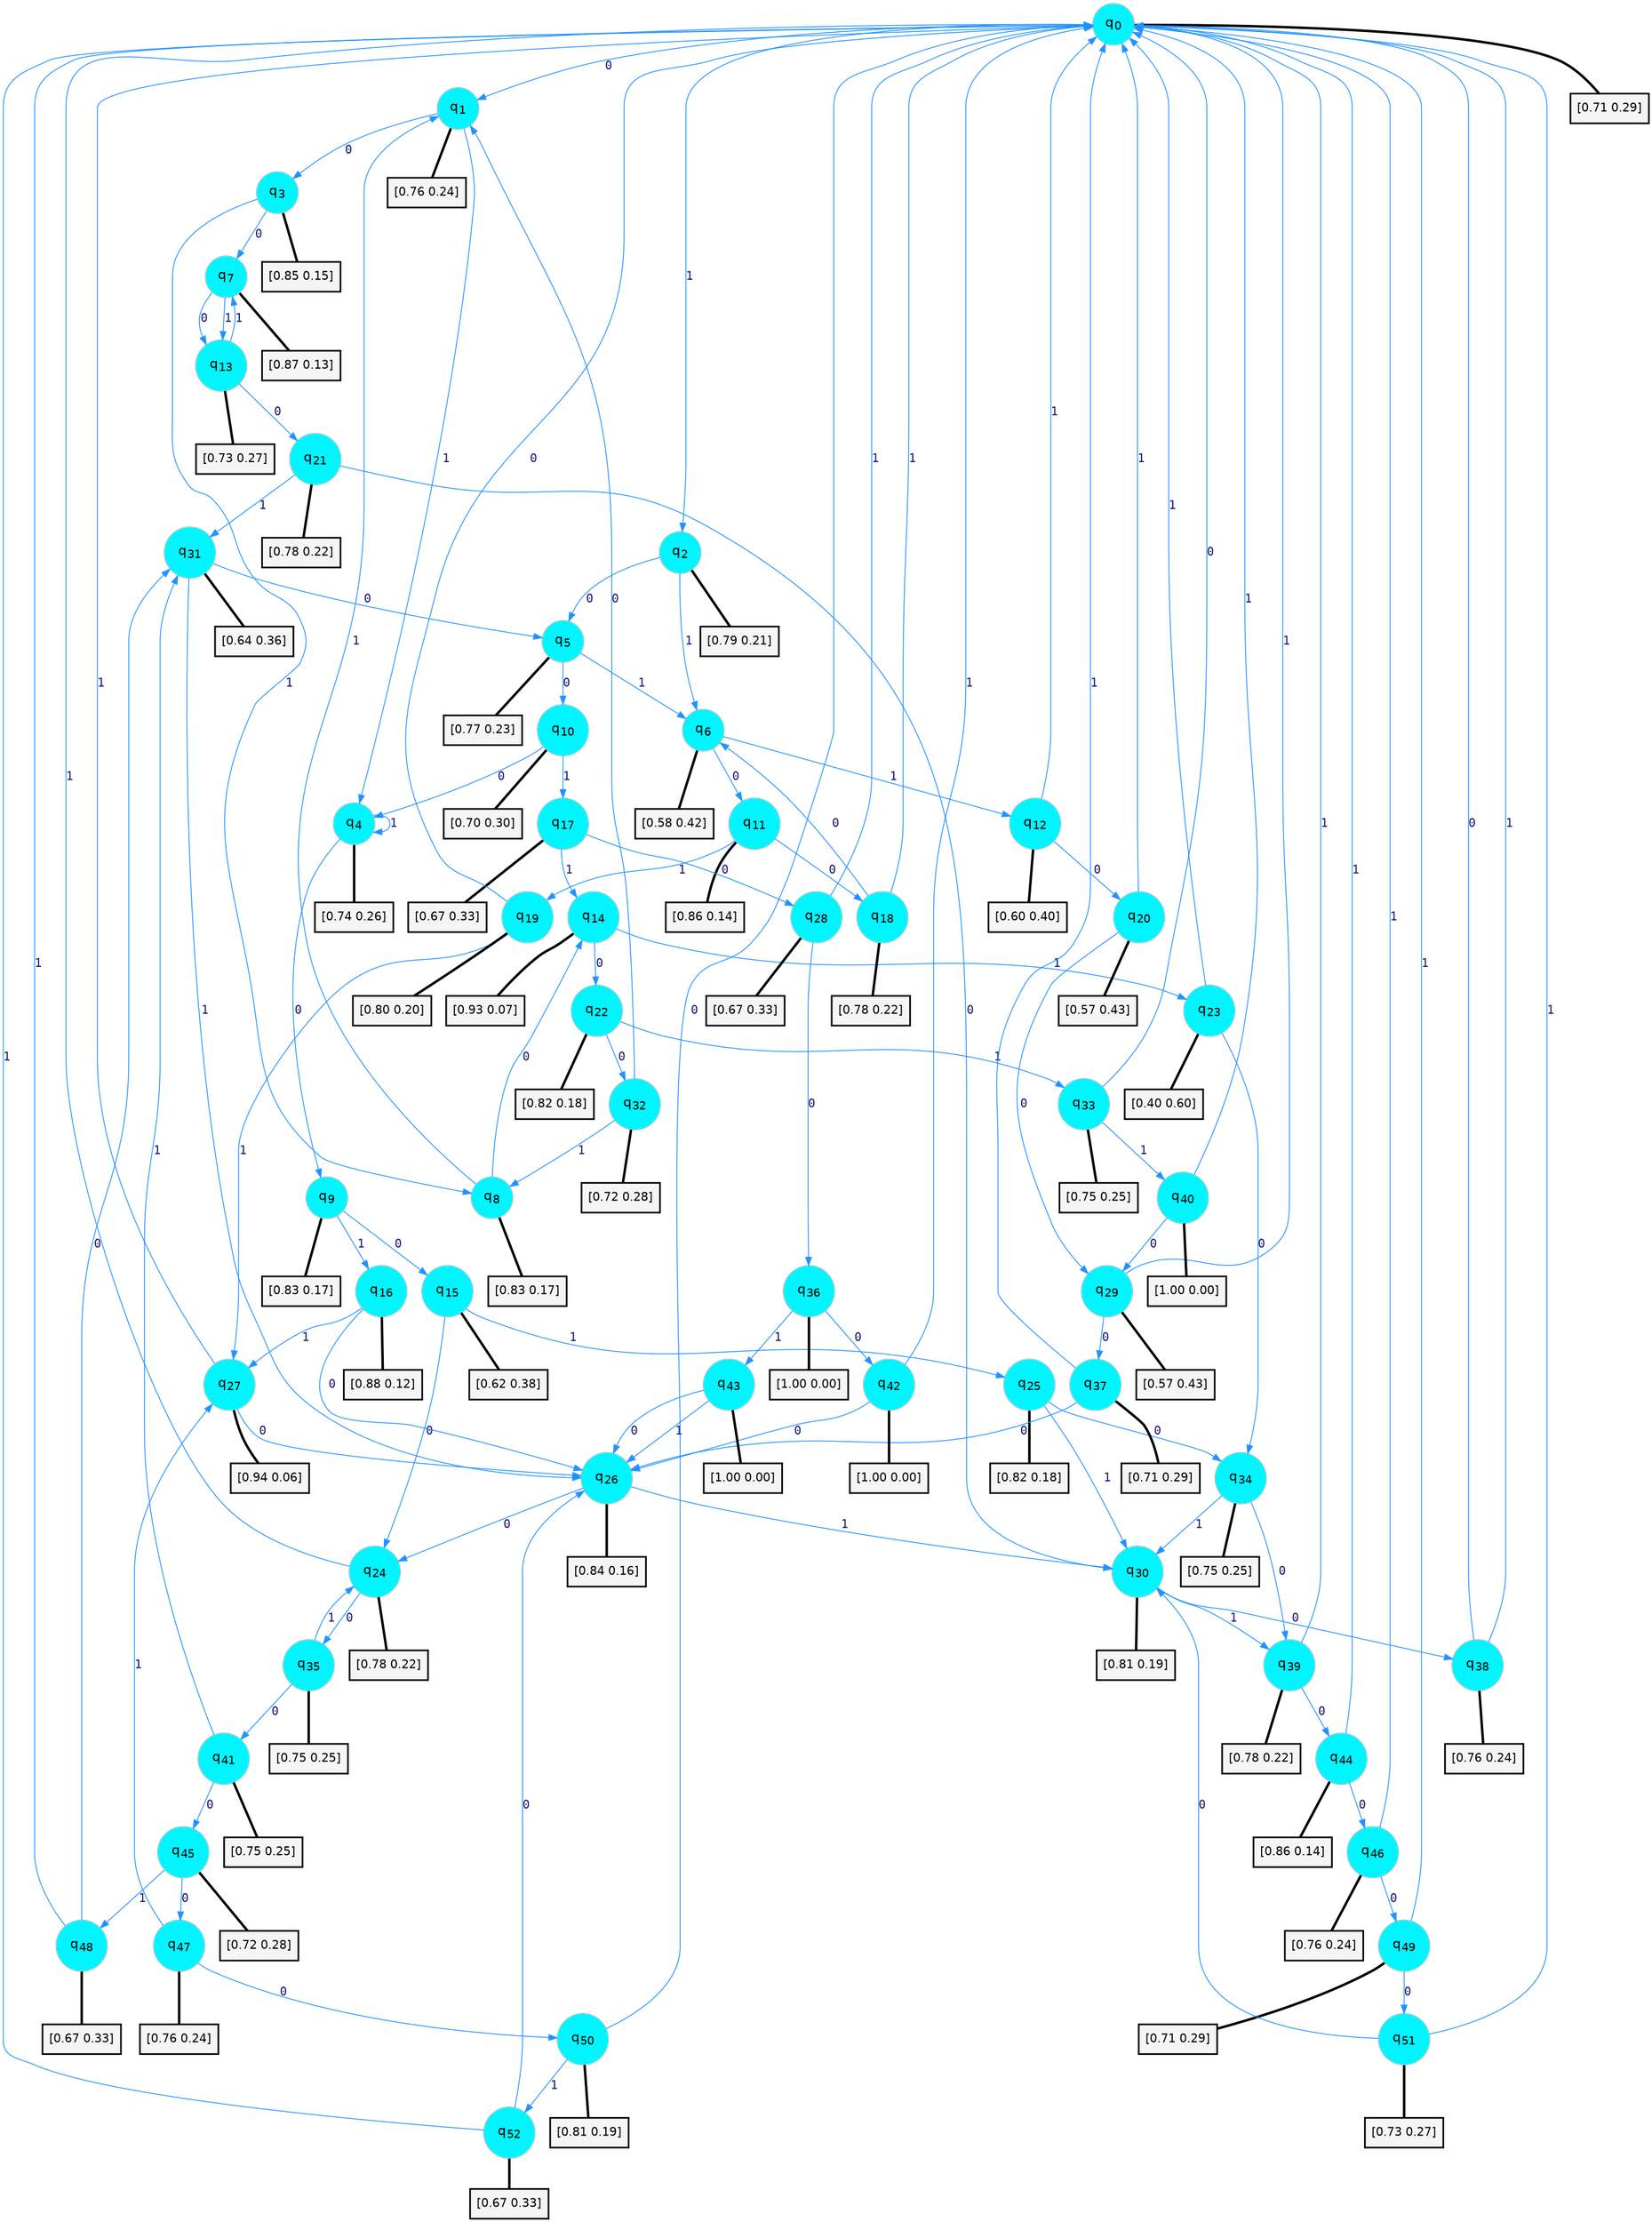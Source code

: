 digraph G {
graph [
bgcolor=transparent, dpi=300, rankdir=TD, size="40,25"];
node [
color=gray, fillcolor=turquoise1, fontcolor=black, fontname=Helvetica, fontsize=16, fontweight=bold, shape=circle, style=filled];
edge [
arrowsize=1, color=dodgerblue1, fontcolor=midnightblue, fontname=courier, fontweight=bold, penwidth=1, style=solid, weight=20];
0[label=<q<SUB>0</SUB>>];
1[label=<q<SUB>1</SUB>>];
2[label=<q<SUB>2</SUB>>];
3[label=<q<SUB>3</SUB>>];
4[label=<q<SUB>4</SUB>>];
5[label=<q<SUB>5</SUB>>];
6[label=<q<SUB>6</SUB>>];
7[label=<q<SUB>7</SUB>>];
8[label=<q<SUB>8</SUB>>];
9[label=<q<SUB>9</SUB>>];
10[label=<q<SUB>10</SUB>>];
11[label=<q<SUB>11</SUB>>];
12[label=<q<SUB>12</SUB>>];
13[label=<q<SUB>13</SUB>>];
14[label=<q<SUB>14</SUB>>];
15[label=<q<SUB>15</SUB>>];
16[label=<q<SUB>16</SUB>>];
17[label=<q<SUB>17</SUB>>];
18[label=<q<SUB>18</SUB>>];
19[label=<q<SUB>19</SUB>>];
20[label=<q<SUB>20</SUB>>];
21[label=<q<SUB>21</SUB>>];
22[label=<q<SUB>22</SUB>>];
23[label=<q<SUB>23</SUB>>];
24[label=<q<SUB>24</SUB>>];
25[label=<q<SUB>25</SUB>>];
26[label=<q<SUB>26</SUB>>];
27[label=<q<SUB>27</SUB>>];
28[label=<q<SUB>28</SUB>>];
29[label=<q<SUB>29</SUB>>];
30[label=<q<SUB>30</SUB>>];
31[label=<q<SUB>31</SUB>>];
32[label=<q<SUB>32</SUB>>];
33[label=<q<SUB>33</SUB>>];
34[label=<q<SUB>34</SUB>>];
35[label=<q<SUB>35</SUB>>];
36[label=<q<SUB>36</SUB>>];
37[label=<q<SUB>37</SUB>>];
38[label=<q<SUB>38</SUB>>];
39[label=<q<SUB>39</SUB>>];
40[label=<q<SUB>40</SUB>>];
41[label=<q<SUB>41</SUB>>];
42[label=<q<SUB>42</SUB>>];
43[label=<q<SUB>43</SUB>>];
44[label=<q<SUB>44</SUB>>];
45[label=<q<SUB>45</SUB>>];
46[label=<q<SUB>46</SUB>>];
47[label=<q<SUB>47</SUB>>];
48[label=<q<SUB>48</SUB>>];
49[label=<q<SUB>49</SUB>>];
50[label=<q<SUB>50</SUB>>];
51[label=<q<SUB>51</SUB>>];
52[label=<q<SUB>52</SUB>>];
53[label="[0.71 0.29]", shape=box,fontcolor=black, fontname=Helvetica, fontsize=14, penwidth=2, fillcolor=whitesmoke,color=black];
54[label="[0.76 0.24]", shape=box,fontcolor=black, fontname=Helvetica, fontsize=14, penwidth=2, fillcolor=whitesmoke,color=black];
55[label="[0.79 0.21]", shape=box,fontcolor=black, fontname=Helvetica, fontsize=14, penwidth=2, fillcolor=whitesmoke,color=black];
56[label="[0.85 0.15]", shape=box,fontcolor=black, fontname=Helvetica, fontsize=14, penwidth=2, fillcolor=whitesmoke,color=black];
57[label="[0.74 0.26]", shape=box,fontcolor=black, fontname=Helvetica, fontsize=14, penwidth=2, fillcolor=whitesmoke,color=black];
58[label="[0.77 0.23]", shape=box,fontcolor=black, fontname=Helvetica, fontsize=14, penwidth=2, fillcolor=whitesmoke,color=black];
59[label="[0.58 0.42]", shape=box,fontcolor=black, fontname=Helvetica, fontsize=14, penwidth=2, fillcolor=whitesmoke,color=black];
60[label="[0.87 0.13]", shape=box,fontcolor=black, fontname=Helvetica, fontsize=14, penwidth=2, fillcolor=whitesmoke,color=black];
61[label="[0.83 0.17]", shape=box,fontcolor=black, fontname=Helvetica, fontsize=14, penwidth=2, fillcolor=whitesmoke,color=black];
62[label="[0.83 0.17]", shape=box,fontcolor=black, fontname=Helvetica, fontsize=14, penwidth=2, fillcolor=whitesmoke,color=black];
63[label="[0.70 0.30]", shape=box,fontcolor=black, fontname=Helvetica, fontsize=14, penwidth=2, fillcolor=whitesmoke,color=black];
64[label="[0.86 0.14]", shape=box,fontcolor=black, fontname=Helvetica, fontsize=14, penwidth=2, fillcolor=whitesmoke,color=black];
65[label="[0.60 0.40]", shape=box,fontcolor=black, fontname=Helvetica, fontsize=14, penwidth=2, fillcolor=whitesmoke,color=black];
66[label="[0.73 0.27]", shape=box,fontcolor=black, fontname=Helvetica, fontsize=14, penwidth=2, fillcolor=whitesmoke,color=black];
67[label="[0.93 0.07]", shape=box,fontcolor=black, fontname=Helvetica, fontsize=14, penwidth=2, fillcolor=whitesmoke,color=black];
68[label="[0.62 0.38]", shape=box,fontcolor=black, fontname=Helvetica, fontsize=14, penwidth=2, fillcolor=whitesmoke,color=black];
69[label="[0.88 0.12]", shape=box,fontcolor=black, fontname=Helvetica, fontsize=14, penwidth=2, fillcolor=whitesmoke,color=black];
70[label="[0.67 0.33]", shape=box,fontcolor=black, fontname=Helvetica, fontsize=14, penwidth=2, fillcolor=whitesmoke,color=black];
71[label="[0.78 0.22]", shape=box,fontcolor=black, fontname=Helvetica, fontsize=14, penwidth=2, fillcolor=whitesmoke,color=black];
72[label="[0.80 0.20]", shape=box,fontcolor=black, fontname=Helvetica, fontsize=14, penwidth=2, fillcolor=whitesmoke,color=black];
73[label="[0.57 0.43]", shape=box,fontcolor=black, fontname=Helvetica, fontsize=14, penwidth=2, fillcolor=whitesmoke,color=black];
74[label="[0.78 0.22]", shape=box,fontcolor=black, fontname=Helvetica, fontsize=14, penwidth=2, fillcolor=whitesmoke,color=black];
75[label="[0.82 0.18]", shape=box,fontcolor=black, fontname=Helvetica, fontsize=14, penwidth=2, fillcolor=whitesmoke,color=black];
76[label="[0.40 0.60]", shape=box,fontcolor=black, fontname=Helvetica, fontsize=14, penwidth=2, fillcolor=whitesmoke,color=black];
77[label="[0.78 0.22]", shape=box,fontcolor=black, fontname=Helvetica, fontsize=14, penwidth=2, fillcolor=whitesmoke,color=black];
78[label="[0.82 0.18]", shape=box,fontcolor=black, fontname=Helvetica, fontsize=14, penwidth=2, fillcolor=whitesmoke,color=black];
79[label="[0.84 0.16]", shape=box,fontcolor=black, fontname=Helvetica, fontsize=14, penwidth=2, fillcolor=whitesmoke,color=black];
80[label="[0.94 0.06]", shape=box,fontcolor=black, fontname=Helvetica, fontsize=14, penwidth=2, fillcolor=whitesmoke,color=black];
81[label="[0.67 0.33]", shape=box,fontcolor=black, fontname=Helvetica, fontsize=14, penwidth=2, fillcolor=whitesmoke,color=black];
82[label="[0.57 0.43]", shape=box,fontcolor=black, fontname=Helvetica, fontsize=14, penwidth=2, fillcolor=whitesmoke,color=black];
83[label="[0.81 0.19]", shape=box,fontcolor=black, fontname=Helvetica, fontsize=14, penwidth=2, fillcolor=whitesmoke,color=black];
84[label="[0.64 0.36]", shape=box,fontcolor=black, fontname=Helvetica, fontsize=14, penwidth=2, fillcolor=whitesmoke,color=black];
85[label="[0.72 0.28]", shape=box,fontcolor=black, fontname=Helvetica, fontsize=14, penwidth=2, fillcolor=whitesmoke,color=black];
86[label="[0.75 0.25]", shape=box,fontcolor=black, fontname=Helvetica, fontsize=14, penwidth=2, fillcolor=whitesmoke,color=black];
87[label="[0.75 0.25]", shape=box,fontcolor=black, fontname=Helvetica, fontsize=14, penwidth=2, fillcolor=whitesmoke,color=black];
88[label="[0.75 0.25]", shape=box,fontcolor=black, fontname=Helvetica, fontsize=14, penwidth=2, fillcolor=whitesmoke,color=black];
89[label="[1.00 0.00]", shape=box,fontcolor=black, fontname=Helvetica, fontsize=14, penwidth=2, fillcolor=whitesmoke,color=black];
90[label="[0.71 0.29]", shape=box,fontcolor=black, fontname=Helvetica, fontsize=14, penwidth=2, fillcolor=whitesmoke,color=black];
91[label="[0.76 0.24]", shape=box,fontcolor=black, fontname=Helvetica, fontsize=14, penwidth=2, fillcolor=whitesmoke,color=black];
92[label="[0.78 0.22]", shape=box,fontcolor=black, fontname=Helvetica, fontsize=14, penwidth=2, fillcolor=whitesmoke,color=black];
93[label="[1.00 0.00]", shape=box,fontcolor=black, fontname=Helvetica, fontsize=14, penwidth=2, fillcolor=whitesmoke,color=black];
94[label="[0.75 0.25]", shape=box,fontcolor=black, fontname=Helvetica, fontsize=14, penwidth=2, fillcolor=whitesmoke,color=black];
95[label="[1.00 0.00]", shape=box,fontcolor=black, fontname=Helvetica, fontsize=14, penwidth=2, fillcolor=whitesmoke,color=black];
96[label="[1.00 0.00]", shape=box,fontcolor=black, fontname=Helvetica, fontsize=14, penwidth=2, fillcolor=whitesmoke,color=black];
97[label="[0.86 0.14]", shape=box,fontcolor=black, fontname=Helvetica, fontsize=14, penwidth=2, fillcolor=whitesmoke,color=black];
98[label="[0.72 0.28]", shape=box,fontcolor=black, fontname=Helvetica, fontsize=14, penwidth=2, fillcolor=whitesmoke,color=black];
99[label="[0.76 0.24]", shape=box,fontcolor=black, fontname=Helvetica, fontsize=14, penwidth=2, fillcolor=whitesmoke,color=black];
100[label="[0.76 0.24]", shape=box,fontcolor=black, fontname=Helvetica, fontsize=14, penwidth=2, fillcolor=whitesmoke,color=black];
101[label="[0.67 0.33]", shape=box,fontcolor=black, fontname=Helvetica, fontsize=14, penwidth=2, fillcolor=whitesmoke,color=black];
102[label="[0.71 0.29]", shape=box,fontcolor=black, fontname=Helvetica, fontsize=14, penwidth=2, fillcolor=whitesmoke,color=black];
103[label="[0.81 0.19]", shape=box,fontcolor=black, fontname=Helvetica, fontsize=14, penwidth=2, fillcolor=whitesmoke,color=black];
104[label="[0.73 0.27]", shape=box,fontcolor=black, fontname=Helvetica, fontsize=14, penwidth=2, fillcolor=whitesmoke,color=black];
105[label="[0.67 0.33]", shape=box,fontcolor=black, fontname=Helvetica, fontsize=14, penwidth=2, fillcolor=whitesmoke,color=black];
0->1 [label=0];
0->2 [label=1];
0->53 [arrowhead=none, penwidth=3,color=black];
1->3 [label=0];
1->4 [label=1];
1->54 [arrowhead=none, penwidth=3,color=black];
2->5 [label=0];
2->6 [label=1];
2->55 [arrowhead=none, penwidth=3,color=black];
3->7 [label=0];
3->8 [label=1];
3->56 [arrowhead=none, penwidth=3,color=black];
4->9 [label=0];
4->4 [label=1];
4->57 [arrowhead=none, penwidth=3,color=black];
5->10 [label=0];
5->6 [label=1];
5->58 [arrowhead=none, penwidth=3,color=black];
6->11 [label=0];
6->12 [label=1];
6->59 [arrowhead=none, penwidth=3,color=black];
7->13 [label=0];
7->13 [label=1];
7->60 [arrowhead=none, penwidth=3,color=black];
8->14 [label=0];
8->1 [label=1];
8->61 [arrowhead=none, penwidth=3,color=black];
9->15 [label=0];
9->16 [label=1];
9->62 [arrowhead=none, penwidth=3,color=black];
10->4 [label=0];
10->17 [label=1];
10->63 [arrowhead=none, penwidth=3,color=black];
11->18 [label=0];
11->19 [label=1];
11->64 [arrowhead=none, penwidth=3,color=black];
12->20 [label=0];
12->0 [label=1];
12->65 [arrowhead=none, penwidth=3,color=black];
13->21 [label=0];
13->7 [label=1];
13->66 [arrowhead=none, penwidth=3,color=black];
14->22 [label=0];
14->23 [label=1];
14->67 [arrowhead=none, penwidth=3,color=black];
15->24 [label=0];
15->25 [label=1];
15->68 [arrowhead=none, penwidth=3,color=black];
16->26 [label=0];
16->27 [label=1];
16->69 [arrowhead=none, penwidth=3,color=black];
17->28 [label=0];
17->14 [label=1];
17->70 [arrowhead=none, penwidth=3,color=black];
18->6 [label=0];
18->0 [label=1];
18->71 [arrowhead=none, penwidth=3,color=black];
19->0 [label=0];
19->27 [label=1];
19->72 [arrowhead=none, penwidth=3,color=black];
20->29 [label=0];
20->0 [label=1];
20->73 [arrowhead=none, penwidth=3,color=black];
21->30 [label=0];
21->31 [label=1];
21->74 [arrowhead=none, penwidth=3,color=black];
22->32 [label=0];
22->33 [label=1];
22->75 [arrowhead=none, penwidth=3,color=black];
23->34 [label=0];
23->0 [label=1];
23->76 [arrowhead=none, penwidth=3,color=black];
24->35 [label=0];
24->0 [label=1];
24->77 [arrowhead=none, penwidth=3,color=black];
25->34 [label=0];
25->30 [label=1];
25->78 [arrowhead=none, penwidth=3,color=black];
26->24 [label=0];
26->30 [label=1];
26->79 [arrowhead=none, penwidth=3,color=black];
27->26 [label=0];
27->0 [label=1];
27->80 [arrowhead=none, penwidth=3,color=black];
28->36 [label=0];
28->0 [label=1];
28->81 [arrowhead=none, penwidth=3,color=black];
29->37 [label=0];
29->0 [label=1];
29->82 [arrowhead=none, penwidth=3,color=black];
30->38 [label=0];
30->39 [label=1];
30->83 [arrowhead=none, penwidth=3,color=black];
31->5 [label=0];
31->26 [label=1];
31->84 [arrowhead=none, penwidth=3,color=black];
32->1 [label=0];
32->8 [label=1];
32->85 [arrowhead=none, penwidth=3,color=black];
33->0 [label=0];
33->40 [label=1];
33->86 [arrowhead=none, penwidth=3,color=black];
34->39 [label=0];
34->30 [label=1];
34->87 [arrowhead=none, penwidth=3,color=black];
35->41 [label=0];
35->24 [label=1];
35->88 [arrowhead=none, penwidth=3,color=black];
36->42 [label=0];
36->43 [label=1];
36->89 [arrowhead=none, penwidth=3,color=black];
37->26 [label=0];
37->0 [label=1];
37->90 [arrowhead=none, penwidth=3,color=black];
38->0 [label=0];
38->0 [label=1];
38->91 [arrowhead=none, penwidth=3,color=black];
39->44 [label=0];
39->0 [label=1];
39->92 [arrowhead=none, penwidth=3,color=black];
40->29 [label=0];
40->0 [label=1];
40->93 [arrowhead=none, penwidth=3,color=black];
41->45 [label=0];
41->31 [label=1];
41->94 [arrowhead=none, penwidth=3,color=black];
42->26 [label=0];
42->0 [label=1];
42->95 [arrowhead=none, penwidth=3,color=black];
43->26 [label=0];
43->26 [label=1];
43->96 [arrowhead=none, penwidth=3,color=black];
44->46 [label=0];
44->0 [label=1];
44->97 [arrowhead=none, penwidth=3,color=black];
45->47 [label=0];
45->48 [label=1];
45->98 [arrowhead=none, penwidth=3,color=black];
46->49 [label=0];
46->0 [label=1];
46->99 [arrowhead=none, penwidth=3,color=black];
47->50 [label=0];
47->27 [label=1];
47->100 [arrowhead=none, penwidth=3,color=black];
48->31 [label=0];
48->0 [label=1];
48->101 [arrowhead=none, penwidth=3,color=black];
49->51 [label=0];
49->0 [label=1];
49->102 [arrowhead=none, penwidth=3,color=black];
50->0 [label=0];
50->52 [label=1];
50->103 [arrowhead=none, penwidth=3,color=black];
51->30 [label=0];
51->0 [label=1];
51->104 [arrowhead=none, penwidth=3,color=black];
52->26 [label=0];
52->0 [label=1];
52->105 [arrowhead=none, penwidth=3,color=black];
}
